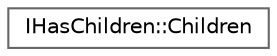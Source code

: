 digraph "Graphical Class Hierarchy"
{
 // LATEX_PDF_SIZE
  bgcolor="transparent";
  edge [fontname=Helvetica,fontsize=10,labelfontname=Helvetica,labelfontsize=10];
  node [fontname=Helvetica,fontsize=10,shape=box,height=0.2,width=0.4];
  rankdir="LR";
  Node0 [id="Node000000",label="IHasChildren::Children",height=0.2,width=0.4,color="grey40", fillcolor="white", style="filled",URL="$struct_i_has_children_1_1_children.html",tooltip=" "];
}
